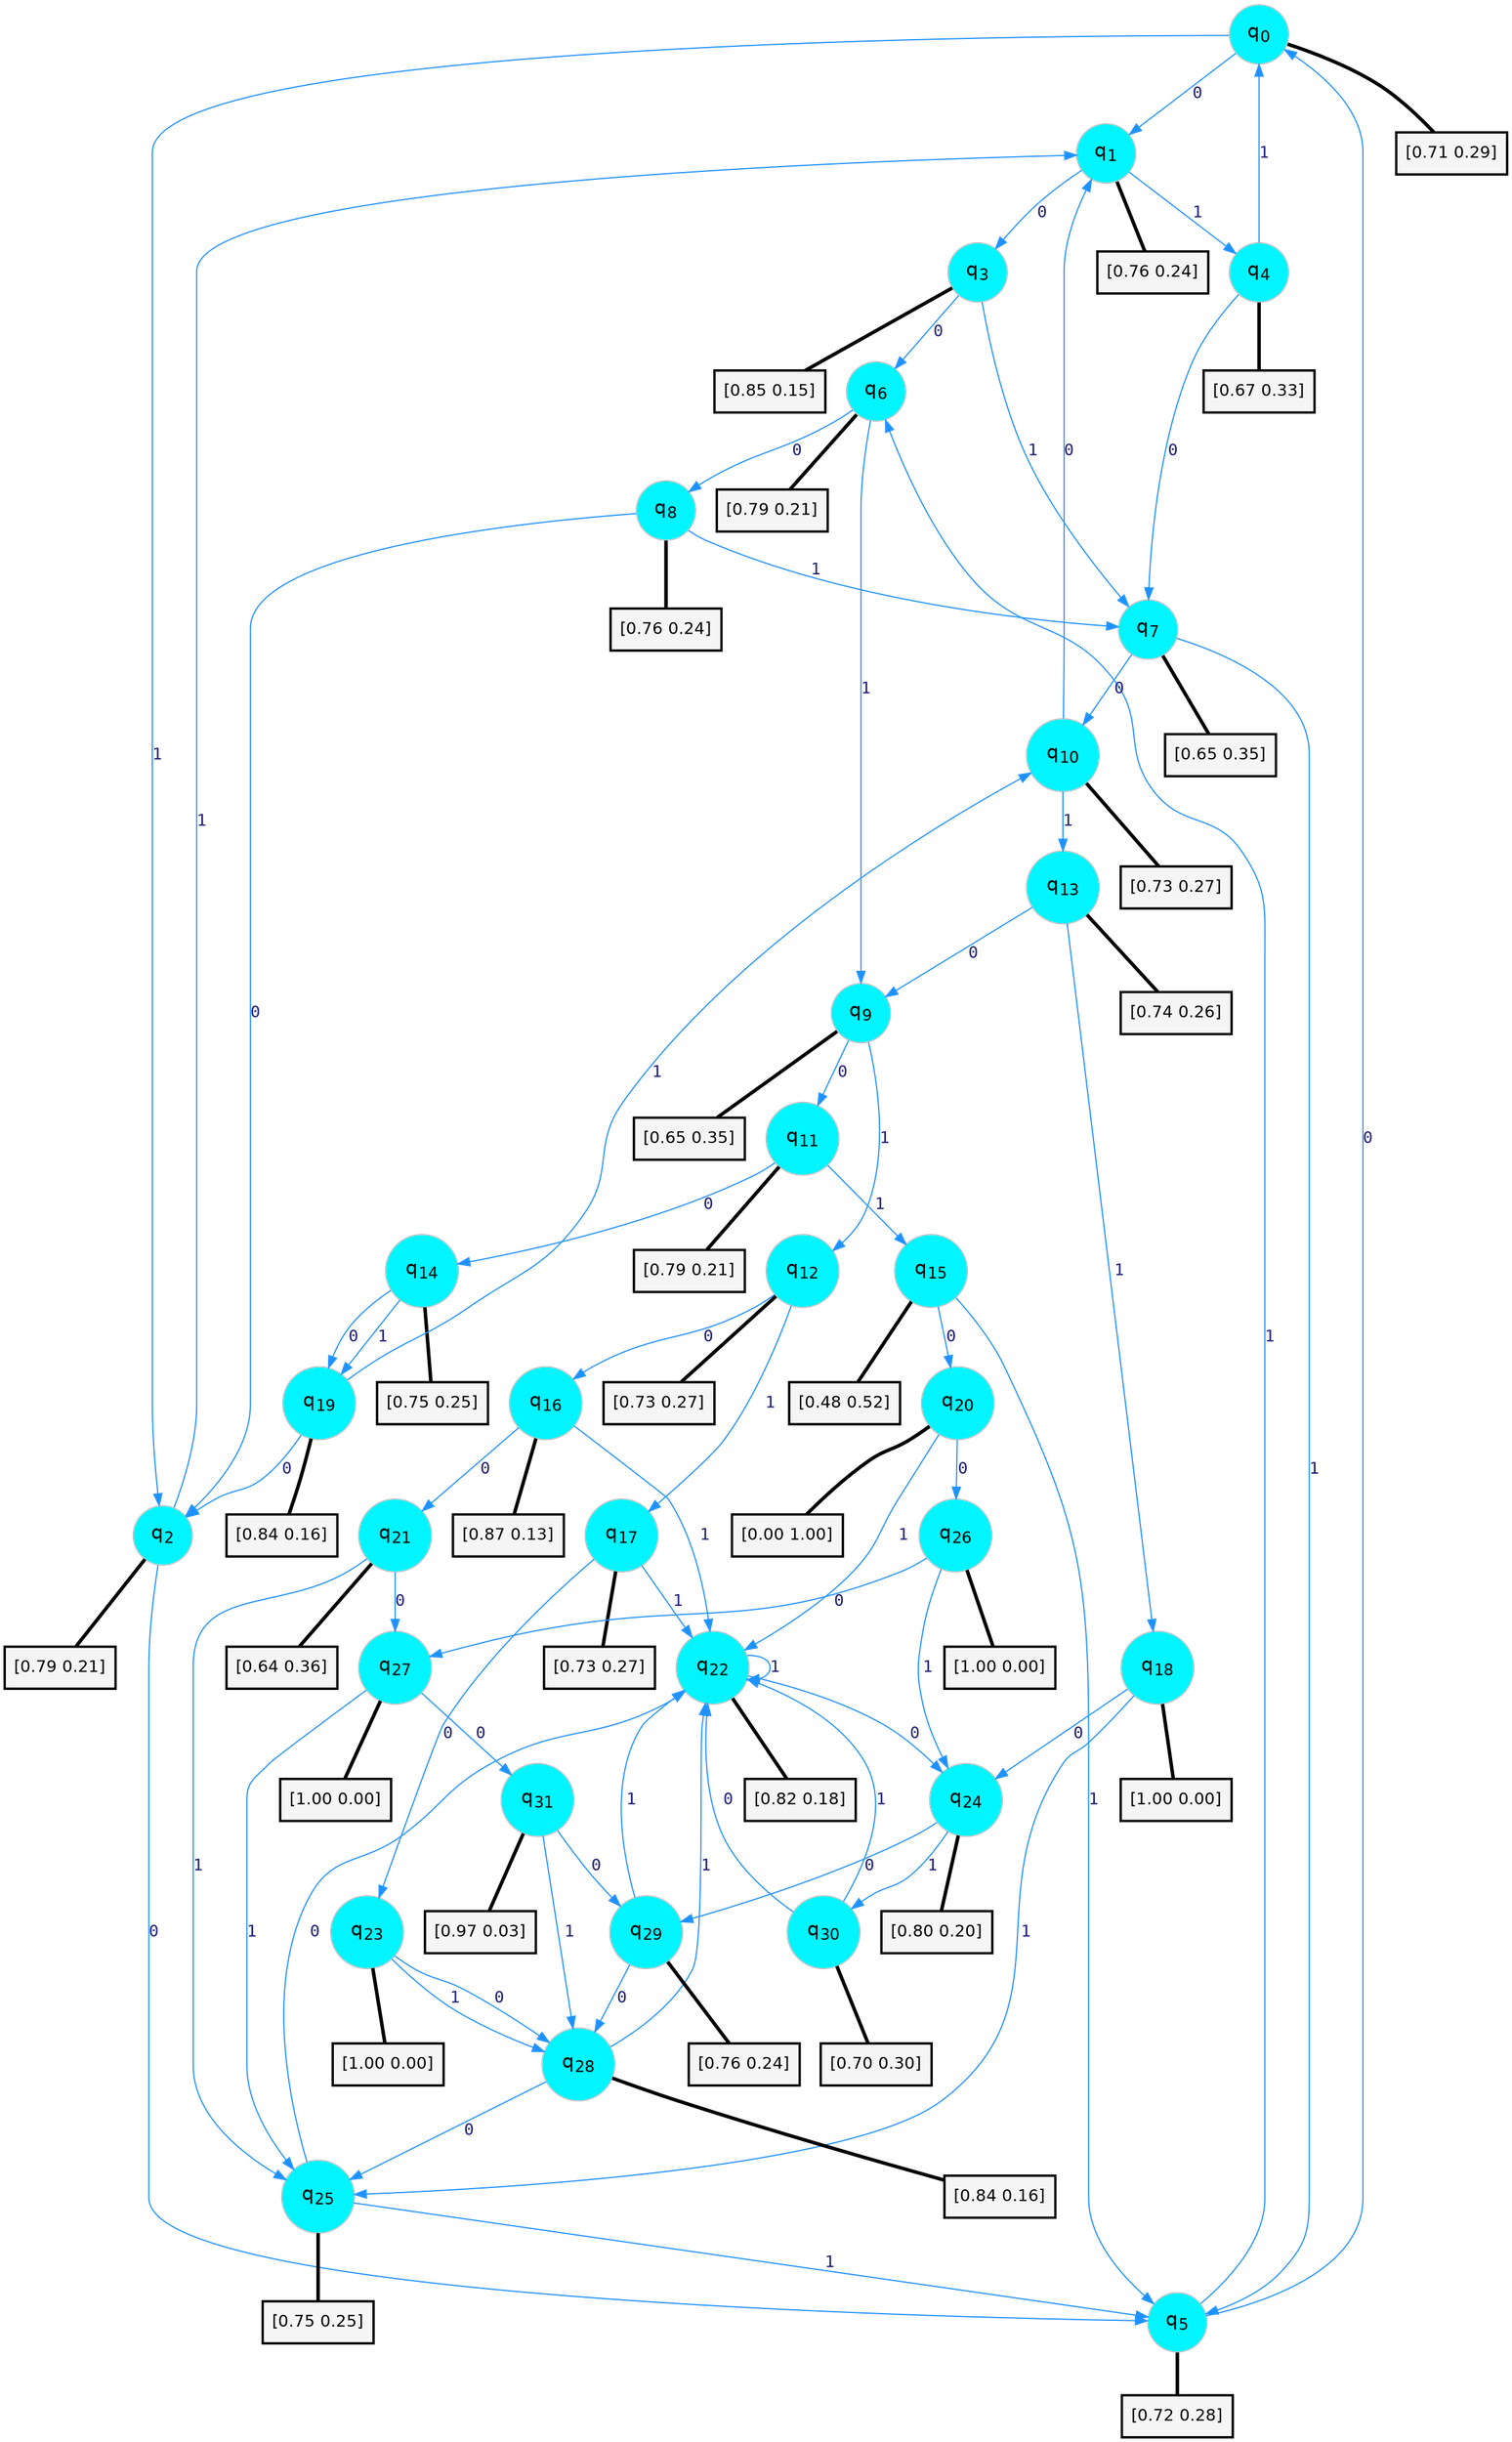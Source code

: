 digraph G {
graph [
bgcolor=transparent, dpi=300, rankdir=TD, size="40,25"];
node [
color=gray, fillcolor=turquoise1, fontcolor=black, fontname=Helvetica, fontsize=16, fontweight=bold, shape=circle, style=filled];
edge [
arrowsize=1, color=dodgerblue1, fontcolor=midnightblue, fontname=courier, fontweight=bold, penwidth=1, style=solid, weight=20];
0[label=<q<SUB>0</SUB>>];
1[label=<q<SUB>1</SUB>>];
2[label=<q<SUB>2</SUB>>];
3[label=<q<SUB>3</SUB>>];
4[label=<q<SUB>4</SUB>>];
5[label=<q<SUB>5</SUB>>];
6[label=<q<SUB>6</SUB>>];
7[label=<q<SUB>7</SUB>>];
8[label=<q<SUB>8</SUB>>];
9[label=<q<SUB>9</SUB>>];
10[label=<q<SUB>10</SUB>>];
11[label=<q<SUB>11</SUB>>];
12[label=<q<SUB>12</SUB>>];
13[label=<q<SUB>13</SUB>>];
14[label=<q<SUB>14</SUB>>];
15[label=<q<SUB>15</SUB>>];
16[label=<q<SUB>16</SUB>>];
17[label=<q<SUB>17</SUB>>];
18[label=<q<SUB>18</SUB>>];
19[label=<q<SUB>19</SUB>>];
20[label=<q<SUB>20</SUB>>];
21[label=<q<SUB>21</SUB>>];
22[label=<q<SUB>22</SUB>>];
23[label=<q<SUB>23</SUB>>];
24[label=<q<SUB>24</SUB>>];
25[label=<q<SUB>25</SUB>>];
26[label=<q<SUB>26</SUB>>];
27[label=<q<SUB>27</SUB>>];
28[label=<q<SUB>28</SUB>>];
29[label=<q<SUB>29</SUB>>];
30[label=<q<SUB>30</SUB>>];
31[label=<q<SUB>31</SUB>>];
32[label="[0.71 0.29]", shape=box,fontcolor=black, fontname=Helvetica, fontsize=14, penwidth=2, fillcolor=whitesmoke,color=black];
33[label="[0.76 0.24]", shape=box,fontcolor=black, fontname=Helvetica, fontsize=14, penwidth=2, fillcolor=whitesmoke,color=black];
34[label="[0.79 0.21]", shape=box,fontcolor=black, fontname=Helvetica, fontsize=14, penwidth=2, fillcolor=whitesmoke,color=black];
35[label="[0.85 0.15]", shape=box,fontcolor=black, fontname=Helvetica, fontsize=14, penwidth=2, fillcolor=whitesmoke,color=black];
36[label="[0.67 0.33]", shape=box,fontcolor=black, fontname=Helvetica, fontsize=14, penwidth=2, fillcolor=whitesmoke,color=black];
37[label="[0.72 0.28]", shape=box,fontcolor=black, fontname=Helvetica, fontsize=14, penwidth=2, fillcolor=whitesmoke,color=black];
38[label="[0.79 0.21]", shape=box,fontcolor=black, fontname=Helvetica, fontsize=14, penwidth=2, fillcolor=whitesmoke,color=black];
39[label="[0.65 0.35]", shape=box,fontcolor=black, fontname=Helvetica, fontsize=14, penwidth=2, fillcolor=whitesmoke,color=black];
40[label="[0.76 0.24]", shape=box,fontcolor=black, fontname=Helvetica, fontsize=14, penwidth=2, fillcolor=whitesmoke,color=black];
41[label="[0.65 0.35]", shape=box,fontcolor=black, fontname=Helvetica, fontsize=14, penwidth=2, fillcolor=whitesmoke,color=black];
42[label="[0.73 0.27]", shape=box,fontcolor=black, fontname=Helvetica, fontsize=14, penwidth=2, fillcolor=whitesmoke,color=black];
43[label="[0.79 0.21]", shape=box,fontcolor=black, fontname=Helvetica, fontsize=14, penwidth=2, fillcolor=whitesmoke,color=black];
44[label="[0.73 0.27]", shape=box,fontcolor=black, fontname=Helvetica, fontsize=14, penwidth=2, fillcolor=whitesmoke,color=black];
45[label="[0.74 0.26]", shape=box,fontcolor=black, fontname=Helvetica, fontsize=14, penwidth=2, fillcolor=whitesmoke,color=black];
46[label="[0.75 0.25]", shape=box,fontcolor=black, fontname=Helvetica, fontsize=14, penwidth=2, fillcolor=whitesmoke,color=black];
47[label="[0.48 0.52]", shape=box,fontcolor=black, fontname=Helvetica, fontsize=14, penwidth=2, fillcolor=whitesmoke,color=black];
48[label="[0.87 0.13]", shape=box,fontcolor=black, fontname=Helvetica, fontsize=14, penwidth=2, fillcolor=whitesmoke,color=black];
49[label="[0.73 0.27]", shape=box,fontcolor=black, fontname=Helvetica, fontsize=14, penwidth=2, fillcolor=whitesmoke,color=black];
50[label="[1.00 0.00]", shape=box,fontcolor=black, fontname=Helvetica, fontsize=14, penwidth=2, fillcolor=whitesmoke,color=black];
51[label="[0.84 0.16]", shape=box,fontcolor=black, fontname=Helvetica, fontsize=14, penwidth=2, fillcolor=whitesmoke,color=black];
52[label="[0.00 1.00]", shape=box,fontcolor=black, fontname=Helvetica, fontsize=14, penwidth=2, fillcolor=whitesmoke,color=black];
53[label="[0.64 0.36]", shape=box,fontcolor=black, fontname=Helvetica, fontsize=14, penwidth=2, fillcolor=whitesmoke,color=black];
54[label="[0.82 0.18]", shape=box,fontcolor=black, fontname=Helvetica, fontsize=14, penwidth=2, fillcolor=whitesmoke,color=black];
55[label="[1.00 0.00]", shape=box,fontcolor=black, fontname=Helvetica, fontsize=14, penwidth=2, fillcolor=whitesmoke,color=black];
56[label="[0.80 0.20]", shape=box,fontcolor=black, fontname=Helvetica, fontsize=14, penwidth=2, fillcolor=whitesmoke,color=black];
57[label="[0.75 0.25]", shape=box,fontcolor=black, fontname=Helvetica, fontsize=14, penwidth=2, fillcolor=whitesmoke,color=black];
58[label="[1.00 0.00]", shape=box,fontcolor=black, fontname=Helvetica, fontsize=14, penwidth=2, fillcolor=whitesmoke,color=black];
59[label="[1.00 0.00]", shape=box,fontcolor=black, fontname=Helvetica, fontsize=14, penwidth=2, fillcolor=whitesmoke,color=black];
60[label="[0.84 0.16]", shape=box,fontcolor=black, fontname=Helvetica, fontsize=14, penwidth=2, fillcolor=whitesmoke,color=black];
61[label="[0.76 0.24]", shape=box,fontcolor=black, fontname=Helvetica, fontsize=14, penwidth=2, fillcolor=whitesmoke,color=black];
62[label="[0.70 0.30]", shape=box,fontcolor=black, fontname=Helvetica, fontsize=14, penwidth=2, fillcolor=whitesmoke,color=black];
63[label="[0.97 0.03]", shape=box,fontcolor=black, fontname=Helvetica, fontsize=14, penwidth=2, fillcolor=whitesmoke,color=black];
0->1 [label=0];
0->2 [label=1];
0->32 [arrowhead=none, penwidth=3,color=black];
1->3 [label=0];
1->4 [label=1];
1->33 [arrowhead=none, penwidth=3,color=black];
2->5 [label=0];
2->1 [label=1];
2->34 [arrowhead=none, penwidth=3,color=black];
3->6 [label=0];
3->7 [label=1];
3->35 [arrowhead=none, penwidth=3,color=black];
4->7 [label=0];
4->0 [label=1];
4->36 [arrowhead=none, penwidth=3,color=black];
5->0 [label=0];
5->6 [label=1];
5->37 [arrowhead=none, penwidth=3,color=black];
6->8 [label=0];
6->9 [label=1];
6->38 [arrowhead=none, penwidth=3,color=black];
7->10 [label=0];
7->5 [label=1];
7->39 [arrowhead=none, penwidth=3,color=black];
8->2 [label=0];
8->7 [label=1];
8->40 [arrowhead=none, penwidth=3,color=black];
9->11 [label=0];
9->12 [label=1];
9->41 [arrowhead=none, penwidth=3,color=black];
10->1 [label=0];
10->13 [label=1];
10->42 [arrowhead=none, penwidth=3,color=black];
11->14 [label=0];
11->15 [label=1];
11->43 [arrowhead=none, penwidth=3,color=black];
12->16 [label=0];
12->17 [label=1];
12->44 [arrowhead=none, penwidth=3,color=black];
13->9 [label=0];
13->18 [label=1];
13->45 [arrowhead=none, penwidth=3,color=black];
14->19 [label=0];
14->19 [label=1];
14->46 [arrowhead=none, penwidth=3,color=black];
15->20 [label=0];
15->5 [label=1];
15->47 [arrowhead=none, penwidth=3,color=black];
16->21 [label=0];
16->22 [label=1];
16->48 [arrowhead=none, penwidth=3,color=black];
17->23 [label=0];
17->22 [label=1];
17->49 [arrowhead=none, penwidth=3,color=black];
18->24 [label=0];
18->25 [label=1];
18->50 [arrowhead=none, penwidth=3,color=black];
19->2 [label=0];
19->10 [label=1];
19->51 [arrowhead=none, penwidth=3,color=black];
20->26 [label=0];
20->22 [label=1];
20->52 [arrowhead=none, penwidth=3,color=black];
21->27 [label=0];
21->25 [label=1];
21->53 [arrowhead=none, penwidth=3,color=black];
22->24 [label=0];
22->22 [label=1];
22->54 [arrowhead=none, penwidth=3,color=black];
23->28 [label=0];
23->28 [label=1];
23->55 [arrowhead=none, penwidth=3,color=black];
24->29 [label=0];
24->30 [label=1];
24->56 [arrowhead=none, penwidth=3,color=black];
25->22 [label=0];
25->5 [label=1];
25->57 [arrowhead=none, penwidth=3,color=black];
26->27 [label=0];
26->24 [label=1];
26->58 [arrowhead=none, penwidth=3,color=black];
27->31 [label=0];
27->25 [label=1];
27->59 [arrowhead=none, penwidth=3,color=black];
28->25 [label=0];
28->22 [label=1];
28->60 [arrowhead=none, penwidth=3,color=black];
29->28 [label=0];
29->22 [label=1];
29->61 [arrowhead=none, penwidth=3,color=black];
30->22 [label=0];
30->22 [label=1];
30->62 [arrowhead=none, penwidth=3,color=black];
31->29 [label=0];
31->28 [label=1];
31->63 [arrowhead=none, penwidth=3,color=black];
}
